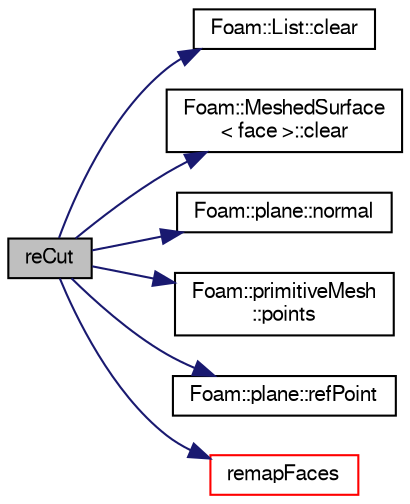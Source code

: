 digraph "reCut"
{
  bgcolor="transparent";
  edge [fontname="FreeSans",fontsize="10",labelfontname="FreeSans",labelfontsize="10"];
  node [fontname="FreeSans",fontsize="10",shape=record];
  rankdir="LR";
  Node14 [label="reCut",height=0.2,width=0.4,color="black", fillcolor="grey75", style="filled", fontcolor="black"];
  Node14 -> Node15 [color="midnightblue",fontsize="10",style="solid",fontname="FreeSans"];
  Node15 [label="Foam::List::clear",height=0.2,width=0.4,color="black",URL="$a25694.html#ac8bb3912a3ce86b15842e79d0b421204",tooltip="Clear the list, i.e. set size to zero. "];
  Node14 -> Node16 [color="midnightblue",fontsize="10",style="solid",fontname="FreeSans"];
  Node16 [label="Foam::MeshedSurface\l\< face \>::clear",height=0.2,width=0.4,color="black",URL="$a29566.html#ac8bb3912a3ce86b15842e79d0b421204",tooltip="Clear all storage. "];
  Node14 -> Node17 [color="midnightblue",fontsize="10",style="solid",fontname="FreeSans"];
  Node17 [label="Foam::plane::normal",height=0.2,width=0.4,color="black",URL="$a27570.html#a7561a676d5a3fa90384c444758baac4c",tooltip="Return plane normal. "];
  Node14 -> Node18 [color="midnightblue",fontsize="10",style="solid",fontname="FreeSans"];
  Node18 [label="Foam::primitiveMesh\l::points",height=0.2,width=0.4,color="black",URL="$a27530.html#ad0e408ab3f867b58e419eb1cd8c2dbb6",tooltip="Return mesh points. "];
  Node14 -> Node19 [color="midnightblue",fontsize="10",style="solid",fontname="FreeSans"];
  Node19 [label="Foam::plane::refPoint",height=0.2,width=0.4,color="black",URL="$a27570.html#a7223767562e3dabf175946fb83a13237",tooltip="Return or return plane base point. "];
  Node14 -> Node20 [color="midnightblue",fontsize="10",style="solid",fontname="FreeSans"];
  Node20 [label="remapFaces",height=0.2,width=0.4,color="red",URL="$a29234.html#ac15d32161096e3b5c83b0a0dee739b65",tooltip="remap action on triangulation or cleanup "];
}
